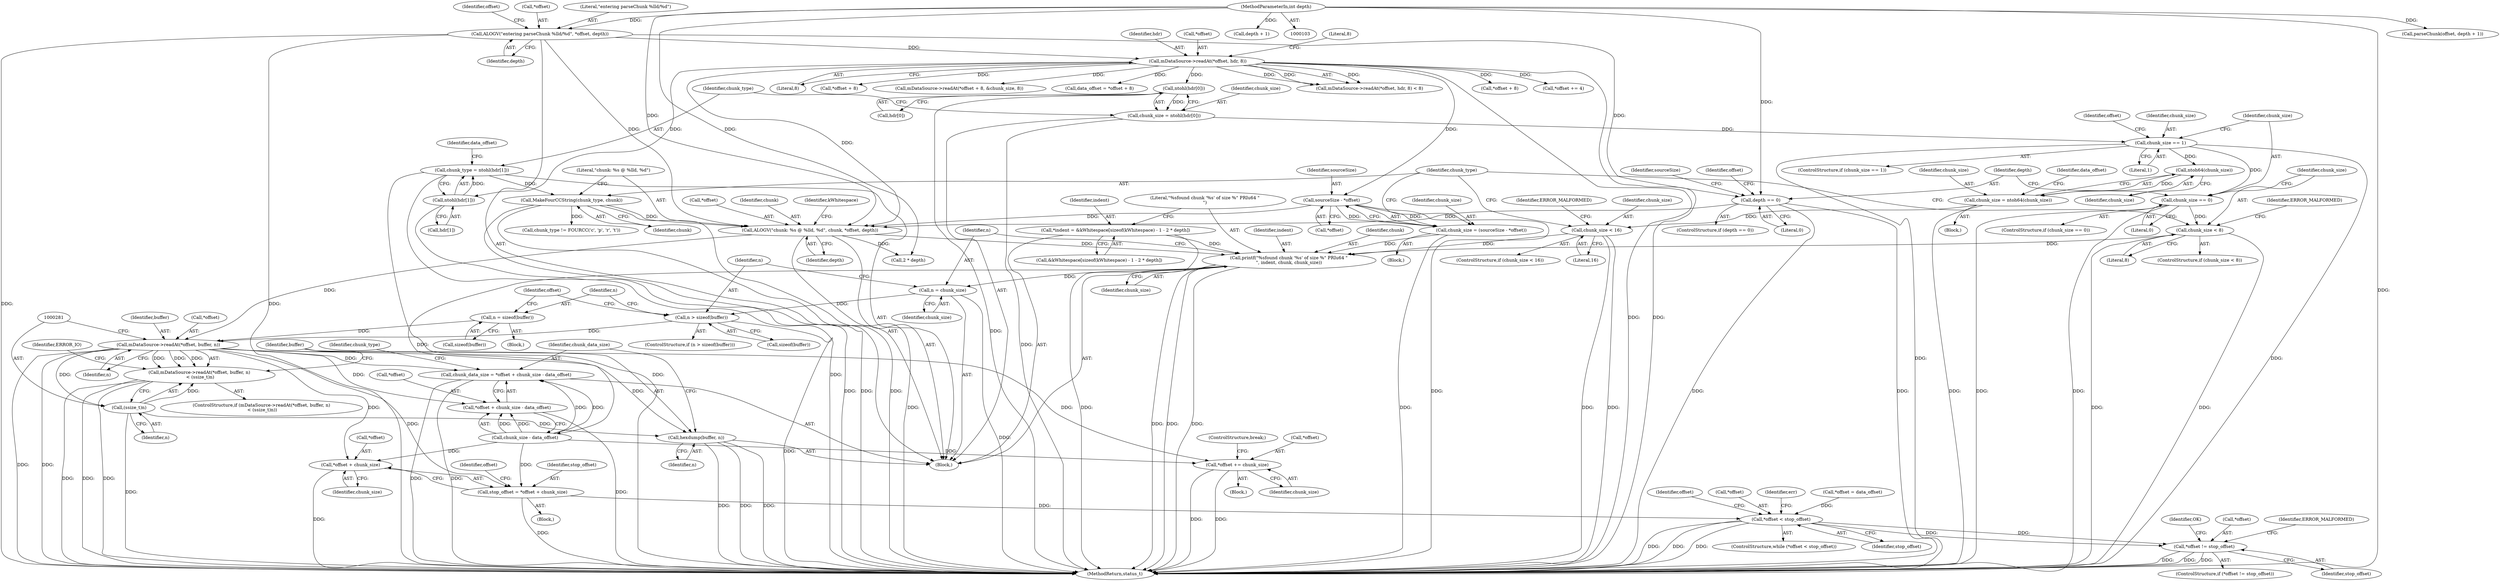digraph "0_Android_2674a7218eaa3c87f2ee26d26da5b9170e10f859@API" {
"1000275" [label="(Call,mDataSource->readAt(*offset, buffer, n))"];
"1000229" [label="(Call,ALOGV(\"chunk: %s @ %lld, %d\", chunk, *offset, depth))"];
"1000226" [label="(Call,MakeFourCCString(chunk_type, chunk))"];
"1000132" [label="(Call,chunk_type = ntohl(hdr[1]))"];
"1000134" [label="(Call,ntohl(hdr[1]))"];
"1000115" [label="(Call,mDataSource->readAt(*offset, hdr, 8))"];
"1000107" [label="(Call,ALOGV(\"entering parseChunk %lld/%d\", *offset, depth))"];
"1000105" [label="(MethodParameterIn,int depth)"];
"1000199" [label="(Call,sourceSize - *offset)"];
"1000185" [label="(Call,depth == 0)"];
"1000264" [label="(Call,n > sizeof(buffer))"];
"1000260" [label="(Call,n = chunk_size)"];
"1000253" [label="(Call,printf(\"%sfound chunk '%s' of size %\" PRIu64 \"\n\", indent, chunk, chunk_size))"];
"1000240" [label="(Call,*indent = &kWhitespace[sizeof(kWhitespace) - 1 - 2 * depth])"];
"1000172" [label="(Call,chunk_size < 16)"];
"1000164" [label="(Call,chunk_size = ntoh64(chunk_size))"];
"1000166" [label="(Call,ntoh64(chunk_size))"];
"1000146" [label="(Call,chunk_size == 1)"];
"1000125" [label="(Call,chunk_size = ntohl(hdr[0]))"];
"1000127" [label="(Call,ntohl(hdr[0]))"];
"1000219" [label="(Call,chunk_size < 8)"];
"1000180" [label="(Call,chunk_size == 0)"];
"1000197" [label="(Call,chunk_size = (sourceSize - *offset))"];
"1000269" [label="(Call,n = sizeof(buffer))"];
"1000274" [label="(Call,mDataSource->readAt(*offset, buffer, n)\n < (ssize_t)n)"];
"1000280" [label="(Call,(ssize_t)n)"];
"1000286" [label="(Call,hexdump(buffer, n))"];
"1000291" [label="(Call,chunk_data_size = *offset + chunk_size - data_offset)"];
"1000293" [label="(Call,*offset + chunk_size - data_offset)"];
"1000324" [label="(Call,stop_offset = *offset + chunk_size)"];
"1000335" [label="(Call,*offset < stop_offset)"];
"1000356" [label="(Call,*offset != stop_offset)"];
"1000326" [label="(Call,*offset + chunk_size)"];
"1002920" [label="(Call,*offset += chunk_size)"];
"1000292" [label="(Identifier,chunk_data_size)"];
"1000182" [label="(Literal,0)"];
"1000242" [label="(Call,&kWhitespace[sizeof(kWhitespace) - 1 - 2 * depth])"];
"1000326" [label="(Call,*offset + chunk_size)"];
"1000128" [label="(Call,hdr[0])"];
"1000220" [label="(Identifier,chunk_size)"];
"1000362" [label="(Identifier,ERROR_MALFORMED)"];
"1000186" [label="(Identifier,depth)"];
"1000257" [label="(Identifier,chunk_size)"];
"1000232" [label="(Call,*offset)"];
"1000273" [label="(ControlStructure,if (mDataSource->readAt(*offset, buffer, n)\n < (ssize_t)n))"];
"1000270" [label="(Identifier,n)"];
"1000301" [label="(Call,chunk_type != FOURCC('c', 'p', 'r', 't'))"];
"1000117" [label="(Identifier,offset)"];
"1000141" [label="(Call,*offset + 8)"];
"1000213" [label="(Identifier,offset)"];
"1000277" [label="(Identifier,offset)"];
"1002920" [label="(Call,*offset += chunk_size)"];
"1000219" [label="(Call,chunk_size < 8)"];
"1000118" [label="(Identifier,hdr)"];
"1000271" [label="(Call,sizeof(buffer))"];
"1000211" [label="(Call,*offset += 4)"];
"1000146" [label="(Call,chunk_size == 1)"];
"1000240" [label="(Call,*indent = &kWhitespace[sizeof(kWhitespace) - 1 - 2 * depth])"];
"1002919" [label="(Block,)"];
"1000265" [label="(Identifier,n)"];
"1000228" [label="(Identifier,chunk)"];
"1000275" [label="(Call,mDataSource->readAt(*offset, buffer, n))"];
"1000116" [label="(Call,*offset)"];
"1000241" [label="(Identifier,indent)"];
"1000115" [label="(Call,mDataSource->readAt(*offset, hdr, 8))"];
"1000179" [label="(ControlStructure,if (chunk_size == 0))"];
"1000132" [label="(Call,chunk_type = ntohl(hdr[1]))"];
"1000114" [label="(Call,mDataSource->readAt(*offset, hdr, 8) < 8)"];
"1000145" [label="(ControlStructure,if (chunk_size == 1))"];
"1000234" [label="(Identifier,depth)"];
"1000356" [label="(Call,*offset != stop_offset)"];
"1000227" [label="(Identifier,chunk_type)"];
"1000325" [label="(Identifier,stop_offset)"];
"1000126" [label="(Identifier,chunk_size)"];
"1000287" [label="(Identifier,buffer)"];
"1000334" [label="(ControlStructure,while (*offset < stop_offset))"];
"1000335" [label="(Call,*offset < stop_offset)"];
"1000177" [label="(Identifier,ERROR_MALFORMED)"];
"1000291" [label="(Call,chunk_data_size = *offset + chunk_size - data_offset)"];
"1000256" [label="(Identifier,chunk)"];
"1000167" [label="(Identifier,chunk_size)"];
"1000109" [label="(Call,*offset)"];
"1000171" [label="(ControlStructure,if (chunk_size < 16))"];
"1000120" [label="(Literal,8)"];
"1000164" [label="(Call,chunk_size = ntoh64(chunk_size))"];
"1000119" [label="(Literal,8)"];
"1000169" [label="(Identifier,data_offset)"];
"1000200" [label="(Identifier,sourceSize)"];
"1000264" [label="(Call,n > sizeof(buffer))"];
"1000149" [label="(Block,)"];
"1002923" [label="(Identifier,chunk_size)"];
"1000226" [label="(Call,MakeFourCCString(chunk_type, chunk))"];
"1000263" [label="(ControlStructure,if (n > sizeof(buffer)))"];
"1000288" [label="(Identifier,n)"];
"1000343" [label="(Call,parseChunk(offset, depth + 1))"];
"1000260" [label="(Call,n = chunk_size)"];
"1000231" [label="(Identifier,chunk)"];
"1000296" [label="(Call,chunk_size - data_offset)"];
"1000285" [label="(Identifier,ERROR_IO)"];
"1000279" [label="(Identifier,n)"];
"1000250" [label="(Call,2 * depth)"];
"1000224" [label="(Identifier,ERROR_MALFORMED)"];
"1000330" [label="(Call,*offset = data_offset)"];
"1002924" [label="(ControlStructure,break;)"];
"1000345" [label="(Call,depth + 1)"];
"1002927" [label="(MethodReturn,status_t)"];
"1000294" [label="(Call,*offset)"];
"1000155" [label="(Identifier,offset)"];
"1000111" [label="(Identifier,depth)"];
"1000359" [label="(Identifier,stop_offset)"];
"1000148" [label="(Literal,1)"];
"1000108" [label="(Literal,\"entering parseChunk %lld/%d\")"];
"1000147" [label="(Identifier,chunk_size)"];
"1000230" [label="(Literal,\"chunk: %s @ %lld, %d\")"];
"1000153" [label="(Call,*offset + 8)"];
"1000133" [label="(Identifier,chunk_type)"];
"1000107" [label="(Call,ALOGV(\"entering parseChunk %lld/%d\", *offset, depth))"];
"1000127" [label="(Call,ntohl(hdr[0]))"];
"1000106" [label="(Block,)"];
"1000282" [label="(Identifier,n)"];
"1000269" [label="(Call,n = sizeof(buffer))"];
"1000329" [label="(Identifier,chunk_size)"];
"1000253" [label="(Call,printf(\"%sfound chunk '%s' of size %\" PRIu64 \"\n\", indent, chunk, chunk_size))"];
"1000338" [label="(Identifier,stop_offset)"];
"1002921" [label="(Call,*offset)"];
"1000268" [label="(Block,)"];
"1000358" [label="(Identifier,offset)"];
"1000274" [label="(Call,mDataSource->readAt(*offset, buffer, n)\n < (ssize_t)n)"];
"1000280" [label="(Call,(ssize_t)n)"];
"1000174" [label="(Literal,16)"];
"1000134" [label="(Call,ntohl(hdr[1]))"];
"1000152" [label="(Call,mDataSource->readAt(*offset + 8, &chunk_size, 8))"];
"1000276" [label="(Call,*offset)"];
"1000105" [label="(MethodParameterIn,int depth)"];
"1000336" [label="(Call,*offset)"];
"1000262" [label="(Identifier,chunk_size)"];
"1000342" [label="(Identifier,err)"];
"1000324" [label="(Call,stop_offset = *offset + chunk_size)"];
"1000364" [label="(Identifier,OK)"];
"1000254" [label="(Literal,\"%sfound chunk '%s' of size %\" PRIu64 \"\n\")"];
"1000278" [label="(Identifier,buffer)"];
"1000327" [label="(Call,*offset)"];
"1000139" [label="(Call,data_offset = *offset + 8)"];
"1000197" [label="(Call,chunk_size = (sourceSize - *offset))"];
"1000166" [label="(Call,ntoh64(chunk_size))"];
"1000198" [label="(Identifier,chunk_size)"];
"1000196" [label="(Block,)"];
"1000355" [label="(ControlStructure,if (*offset != stop_offset))"];
"1000221" [label="(Literal,8)"];
"1000194" [label="(Identifier,sourceSize)"];
"1000332" [label="(Identifier,offset)"];
"1000180" [label="(Call,chunk_size == 0)"];
"1000140" [label="(Identifier,data_offset)"];
"1000165" [label="(Identifier,chunk_size)"];
"1000286" [label="(Call,hexdump(buffer, n))"];
"1000184" [label="(ControlStructure,if (depth == 0))"];
"1000135" [label="(Call,hdr[1])"];
"1000237" [label="(Identifier,kWhitespace)"];
"1000229" [label="(Call,ALOGV(\"chunk: %s @ %lld, %d\", chunk, *offset, depth))"];
"1000266" [label="(Call,sizeof(buffer))"];
"1000187" [label="(Literal,0)"];
"1000125" [label="(Call,chunk_size = ntohl(hdr[0]))"];
"1000293" [label="(Call,*offset + chunk_size - data_offset)"];
"1000255" [label="(Identifier,indent)"];
"1000322" [label="(Block,)"];
"1000201" [label="(Call,*offset)"];
"1000261" [label="(Identifier,n)"];
"1000357" [label="(Call,*offset)"];
"1000173" [label="(Identifier,chunk_size)"];
"1000218" [label="(ControlStructure,if (chunk_size < 8))"];
"1000172" [label="(Call,chunk_size < 16)"];
"1000185" [label="(Call,depth == 0)"];
"1000199" [label="(Call,sourceSize - *offset)"];
"1000302" [label="(Identifier,chunk_type)"];
"1000181" [label="(Identifier,chunk_size)"];
"1000275" -> "1000274"  [label="AST: "];
"1000275" -> "1000279"  [label="CFG: "];
"1000276" -> "1000275"  [label="AST: "];
"1000278" -> "1000275"  [label="AST: "];
"1000279" -> "1000275"  [label="AST: "];
"1000281" -> "1000275"  [label="CFG: "];
"1000275" -> "1002927"  [label="DDG: "];
"1000275" -> "1002927"  [label="DDG: "];
"1000275" -> "1000274"  [label="DDG: "];
"1000275" -> "1000274"  [label="DDG: "];
"1000275" -> "1000274"  [label="DDG: "];
"1000229" -> "1000275"  [label="DDG: "];
"1000264" -> "1000275"  [label="DDG: "];
"1000269" -> "1000275"  [label="DDG: "];
"1000275" -> "1000280"  [label="DDG: "];
"1000275" -> "1000286"  [label="DDG: "];
"1000275" -> "1000291"  [label="DDG: "];
"1000275" -> "1000293"  [label="DDG: "];
"1000275" -> "1000324"  [label="DDG: "];
"1000275" -> "1000326"  [label="DDG: "];
"1000275" -> "1002920"  [label="DDG: "];
"1000229" -> "1000106"  [label="AST: "];
"1000229" -> "1000234"  [label="CFG: "];
"1000230" -> "1000229"  [label="AST: "];
"1000231" -> "1000229"  [label="AST: "];
"1000232" -> "1000229"  [label="AST: "];
"1000234" -> "1000229"  [label="AST: "];
"1000237" -> "1000229"  [label="CFG: "];
"1000229" -> "1002927"  [label="DDG: "];
"1000226" -> "1000229"  [label="DDG: "];
"1000199" -> "1000229"  [label="DDG: "];
"1000115" -> "1000229"  [label="DDG: "];
"1000185" -> "1000229"  [label="DDG: "];
"1000107" -> "1000229"  [label="DDG: "];
"1000105" -> "1000229"  [label="DDG: "];
"1000229" -> "1000250"  [label="DDG: "];
"1000229" -> "1000253"  [label="DDG: "];
"1000226" -> "1000106"  [label="AST: "];
"1000226" -> "1000228"  [label="CFG: "];
"1000227" -> "1000226"  [label="AST: "];
"1000228" -> "1000226"  [label="AST: "];
"1000230" -> "1000226"  [label="CFG: "];
"1000226" -> "1002927"  [label="DDG: "];
"1000226" -> "1002927"  [label="DDG: "];
"1000132" -> "1000226"  [label="DDG: "];
"1000226" -> "1000301"  [label="DDG: "];
"1000132" -> "1000106"  [label="AST: "];
"1000132" -> "1000134"  [label="CFG: "];
"1000133" -> "1000132"  [label="AST: "];
"1000134" -> "1000132"  [label="AST: "];
"1000140" -> "1000132"  [label="CFG: "];
"1000132" -> "1002927"  [label="DDG: "];
"1000132" -> "1002927"  [label="DDG: "];
"1000134" -> "1000132"  [label="DDG: "];
"1000134" -> "1000135"  [label="CFG: "];
"1000135" -> "1000134"  [label="AST: "];
"1000134" -> "1002927"  [label="DDG: "];
"1000115" -> "1000134"  [label="DDG: "];
"1000115" -> "1000114"  [label="AST: "];
"1000115" -> "1000119"  [label="CFG: "];
"1000116" -> "1000115"  [label="AST: "];
"1000118" -> "1000115"  [label="AST: "];
"1000119" -> "1000115"  [label="AST: "];
"1000120" -> "1000115"  [label="CFG: "];
"1000115" -> "1002927"  [label="DDG: "];
"1000115" -> "1002927"  [label="DDG: "];
"1000115" -> "1000114"  [label="DDG: "];
"1000115" -> "1000114"  [label="DDG: "];
"1000115" -> "1000114"  [label="DDG: "];
"1000107" -> "1000115"  [label="DDG: "];
"1000115" -> "1000127"  [label="DDG: "];
"1000115" -> "1000139"  [label="DDG: "];
"1000115" -> "1000141"  [label="DDG: "];
"1000115" -> "1000152"  [label="DDG: "];
"1000115" -> "1000153"  [label="DDG: "];
"1000115" -> "1000199"  [label="DDG: "];
"1000115" -> "1000211"  [label="DDG: "];
"1000107" -> "1000106"  [label="AST: "];
"1000107" -> "1000111"  [label="CFG: "];
"1000108" -> "1000107"  [label="AST: "];
"1000109" -> "1000107"  [label="AST: "];
"1000111" -> "1000107"  [label="AST: "];
"1000117" -> "1000107"  [label="CFG: "];
"1000107" -> "1002927"  [label="DDG: "];
"1000107" -> "1002927"  [label="DDG: "];
"1000105" -> "1000107"  [label="DDG: "];
"1000107" -> "1000185"  [label="DDG: "];
"1000105" -> "1000103"  [label="AST: "];
"1000105" -> "1002927"  [label="DDG: "];
"1000105" -> "1000185"  [label="DDG: "];
"1000105" -> "1000250"  [label="DDG: "];
"1000105" -> "1000343"  [label="DDG: "];
"1000105" -> "1000345"  [label="DDG: "];
"1000199" -> "1000197"  [label="AST: "];
"1000199" -> "1000201"  [label="CFG: "];
"1000200" -> "1000199"  [label="AST: "];
"1000201" -> "1000199"  [label="AST: "];
"1000197" -> "1000199"  [label="CFG: "];
"1000199" -> "1002927"  [label="DDG: "];
"1000199" -> "1000197"  [label="DDG: "];
"1000199" -> "1000197"  [label="DDG: "];
"1000185" -> "1000184"  [label="AST: "];
"1000185" -> "1000187"  [label="CFG: "];
"1000186" -> "1000185"  [label="AST: "];
"1000187" -> "1000185"  [label="AST: "];
"1000194" -> "1000185"  [label="CFG: "];
"1000213" -> "1000185"  [label="CFG: "];
"1000185" -> "1002927"  [label="DDG: "];
"1000185" -> "1002927"  [label="DDG: "];
"1000264" -> "1000263"  [label="AST: "];
"1000264" -> "1000266"  [label="CFG: "];
"1000265" -> "1000264"  [label="AST: "];
"1000266" -> "1000264"  [label="AST: "];
"1000270" -> "1000264"  [label="CFG: "];
"1000277" -> "1000264"  [label="CFG: "];
"1000264" -> "1002927"  [label="DDG: "];
"1000260" -> "1000264"  [label="DDG: "];
"1000260" -> "1000106"  [label="AST: "];
"1000260" -> "1000262"  [label="CFG: "];
"1000261" -> "1000260"  [label="AST: "];
"1000262" -> "1000260"  [label="AST: "];
"1000265" -> "1000260"  [label="CFG: "];
"1000260" -> "1002927"  [label="DDG: "];
"1000253" -> "1000260"  [label="DDG: "];
"1000253" -> "1000106"  [label="AST: "];
"1000253" -> "1000257"  [label="CFG: "];
"1000254" -> "1000253"  [label="AST: "];
"1000255" -> "1000253"  [label="AST: "];
"1000256" -> "1000253"  [label="AST: "];
"1000257" -> "1000253"  [label="AST: "];
"1000261" -> "1000253"  [label="CFG: "];
"1000253" -> "1002927"  [label="DDG: "];
"1000253" -> "1002927"  [label="DDG: "];
"1000253" -> "1002927"  [label="DDG: "];
"1000240" -> "1000253"  [label="DDG: "];
"1000172" -> "1000253"  [label="DDG: "];
"1000219" -> "1000253"  [label="DDG: "];
"1000197" -> "1000253"  [label="DDG: "];
"1000253" -> "1000296"  [label="DDG: "];
"1000240" -> "1000106"  [label="AST: "];
"1000240" -> "1000242"  [label="CFG: "];
"1000241" -> "1000240"  [label="AST: "];
"1000242" -> "1000240"  [label="AST: "];
"1000254" -> "1000240"  [label="CFG: "];
"1000240" -> "1002927"  [label="DDG: "];
"1000172" -> "1000171"  [label="AST: "];
"1000172" -> "1000174"  [label="CFG: "];
"1000173" -> "1000172"  [label="AST: "];
"1000174" -> "1000172"  [label="AST: "];
"1000177" -> "1000172"  [label="CFG: "];
"1000227" -> "1000172"  [label="CFG: "];
"1000172" -> "1002927"  [label="DDG: "];
"1000172" -> "1002927"  [label="DDG: "];
"1000164" -> "1000172"  [label="DDG: "];
"1000164" -> "1000149"  [label="AST: "];
"1000164" -> "1000166"  [label="CFG: "];
"1000165" -> "1000164"  [label="AST: "];
"1000166" -> "1000164"  [label="AST: "];
"1000169" -> "1000164"  [label="CFG: "];
"1000164" -> "1002927"  [label="DDG: "];
"1000166" -> "1000164"  [label="DDG: "];
"1000166" -> "1000167"  [label="CFG: "];
"1000167" -> "1000166"  [label="AST: "];
"1000146" -> "1000166"  [label="DDG: "];
"1000146" -> "1000145"  [label="AST: "];
"1000146" -> "1000148"  [label="CFG: "];
"1000147" -> "1000146"  [label="AST: "];
"1000148" -> "1000146"  [label="AST: "];
"1000155" -> "1000146"  [label="CFG: "];
"1000181" -> "1000146"  [label="CFG: "];
"1000146" -> "1002927"  [label="DDG: "];
"1000146" -> "1002927"  [label="DDG: "];
"1000125" -> "1000146"  [label="DDG: "];
"1000146" -> "1000180"  [label="DDG: "];
"1000125" -> "1000106"  [label="AST: "];
"1000125" -> "1000127"  [label="CFG: "];
"1000126" -> "1000125"  [label="AST: "];
"1000127" -> "1000125"  [label="AST: "];
"1000133" -> "1000125"  [label="CFG: "];
"1000125" -> "1002927"  [label="DDG: "];
"1000127" -> "1000125"  [label="DDG: "];
"1000127" -> "1000128"  [label="CFG: "];
"1000128" -> "1000127"  [label="AST: "];
"1000127" -> "1002927"  [label="DDG: "];
"1000219" -> "1000218"  [label="AST: "];
"1000219" -> "1000221"  [label="CFG: "];
"1000220" -> "1000219"  [label="AST: "];
"1000221" -> "1000219"  [label="AST: "];
"1000224" -> "1000219"  [label="CFG: "];
"1000227" -> "1000219"  [label="CFG: "];
"1000219" -> "1002927"  [label="DDG: "];
"1000219" -> "1002927"  [label="DDG: "];
"1000180" -> "1000219"  [label="DDG: "];
"1000180" -> "1000179"  [label="AST: "];
"1000180" -> "1000182"  [label="CFG: "];
"1000181" -> "1000180"  [label="AST: "];
"1000182" -> "1000180"  [label="AST: "];
"1000186" -> "1000180"  [label="CFG: "];
"1000220" -> "1000180"  [label="CFG: "];
"1000180" -> "1002927"  [label="DDG: "];
"1000180" -> "1002927"  [label="DDG: "];
"1000197" -> "1000196"  [label="AST: "];
"1000198" -> "1000197"  [label="AST: "];
"1000227" -> "1000197"  [label="CFG: "];
"1000197" -> "1002927"  [label="DDG: "];
"1000269" -> "1000268"  [label="AST: "];
"1000269" -> "1000271"  [label="CFG: "];
"1000270" -> "1000269"  [label="AST: "];
"1000271" -> "1000269"  [label="AST: "];
"1000277" -> "1000269"  [label="CFG: "];
"1000274" -> "1000273"  [label="AST: "];
"1000274" -> "1000280"  [label="CFG: "];
"1000280" -> "1000274"  [label="AST: "];
"1000285" -> "1000274"  [label="CFG: "];
"1000287" -> "1000274"  [label="CFG: "];
"1000274" -> "1002927"  [label="DDG: "];
"1000274" -> "1002927"  [label="DDG: "];
"1000274" -> "1002927"  [label="DDG: "];
"1000280" -> "1000274"  [label="DDG: "];
"1000280" -> "1000282"  [label="CFG: "];
"1000281" -> "1000280"  [label="AST: "];
"1000282" -> "1000280"  [label="AST: "];
"1000280" -> "1002927"  [label="DDG: "];
"1000280" -> "1000286"  [label="DDG: "];
"1000286" -> "1000106"  [label="AST: "];
"1000286" -> "1000288"  [label="CFG: "];
"1000287" -> "1000286"  [label="AST: "];
"1000288" -> "1000286"  [label="AST: "];
"1000292" -> "1000286"  [label="CFG: "];
"1000286" -> "1002927"  [label="DDG: "];
"1000286" -> "1002927"  [label="DDG: "];
"1000286" -> "1002927"  [label="DDG: "];
"1000291" -> "1000106"  [label="AST: "];
"1000291" -> "1000293"  [label="CFG: "];
"1000292" -> "1000291"  [label="AST: "];
"1000293" -> "1000291"  [label="AST: "];
"1000302" -> "1000291"  [label="CFG: "];
"1000291" -> "1002927"  [label="DDG: "];
"1000291" -> "1002927"  [label="DDG: "];
"1000296" -> "1000291"  [label="DDG: "];
"1000296" -> "1000291"  [label="DDG: "];
"1000293" -> "1000296"  [label="CFG: "];
"1000294" -> "1000293"  [label="AST: "];
"1000296" -> "1000293"  [label="AST: "];
"1000293" -> "1002927"  [label="DDG: "];
"1000296" -> "1000293"  [label="DDG: "];
"1000296" -> "1000293"  [label="DDG: "];
"1000324" -> "1000322"  [label="AST: "];
"1000324" -> "1000326"  [label="CFG: "];
"1000325" -> "1000324"  [label="AST: "];
"1000326" -> "1000324"  [label="AST: "];
"1000332" -> "1000324"  [label="CFG: "];
"1000324" -> "1002927"  [label="DDG: "];
"1000296" -> "1000324"  [label="DDG: "];
"1000324" -> "1000335"  [label="DDG: "];
"1000335" -> "1000334"  [label="AST: "];
"1000335" -> "1000338"  [label="CFG: "];
"1000336" -> "1000335"  [label="AST: "];
"1000338" -> "1000335"  [label="AST: "];
"1000342" -> "1000335"  [label="CFG: "];
"1000358" -> "1000335"  [label="CFG: "];
"1000335" -> "1002927"  [label="DDG: "];
"1000335" -> "1002927"  [label="DDG: "];
"1000335" -> "1002927"  [label="DDG: "];
"1000330" -> "1000335"  [label="DDG: "];
"1000335" -> "1000356"  [label="DDG: "];
"1000335" -> "1000356"  [label="DDG: "];
"1000356" -> "1000355"  [label="AST: "];
"1000356" -> "1000359"  [label="CFG: "];
"1000357" -> "1000356"  [label="AST: "];
"1000359" -> "1000356"  [label="AST: "];
"1000362" -> "1000356"  [label="CFG: "];
"1000364" -> "1000356"  [label="CFG: "];
"1000356" -> "1002927"  [label="DDG: "];
"1000356" -> "1002927"  [label="DDG: "];
"1000356" -> "1002927"  [label="DDG: "];
"1000326" -> "1000329"  [label="CFG: "];
"1000327" -> "1000326"  [label="AST: "];
"1000329" -> "1000326"  [label="AST: "];
"1000326" -> "1002927"  [label="DDG: "];
"1000296" -> "1000326"  [label="DDG: "];
"1002920" -> "1002919"  [label="AST: "];
"1002920" -> "1002923"  [label="CFG: "];
"1002921" -> "1002920"  [label="AST: "];
"1002923" -> "1002920"  [label="AST: "];
"1002924" -> "1002920"  [label="CFG: "];
"1002920" -> "1002927"  [label="DDG: "];
"1002920" -> "1002927"  [label="DDG: "];
"1000296" -> "1002920"  [label="DDG: "];
}
